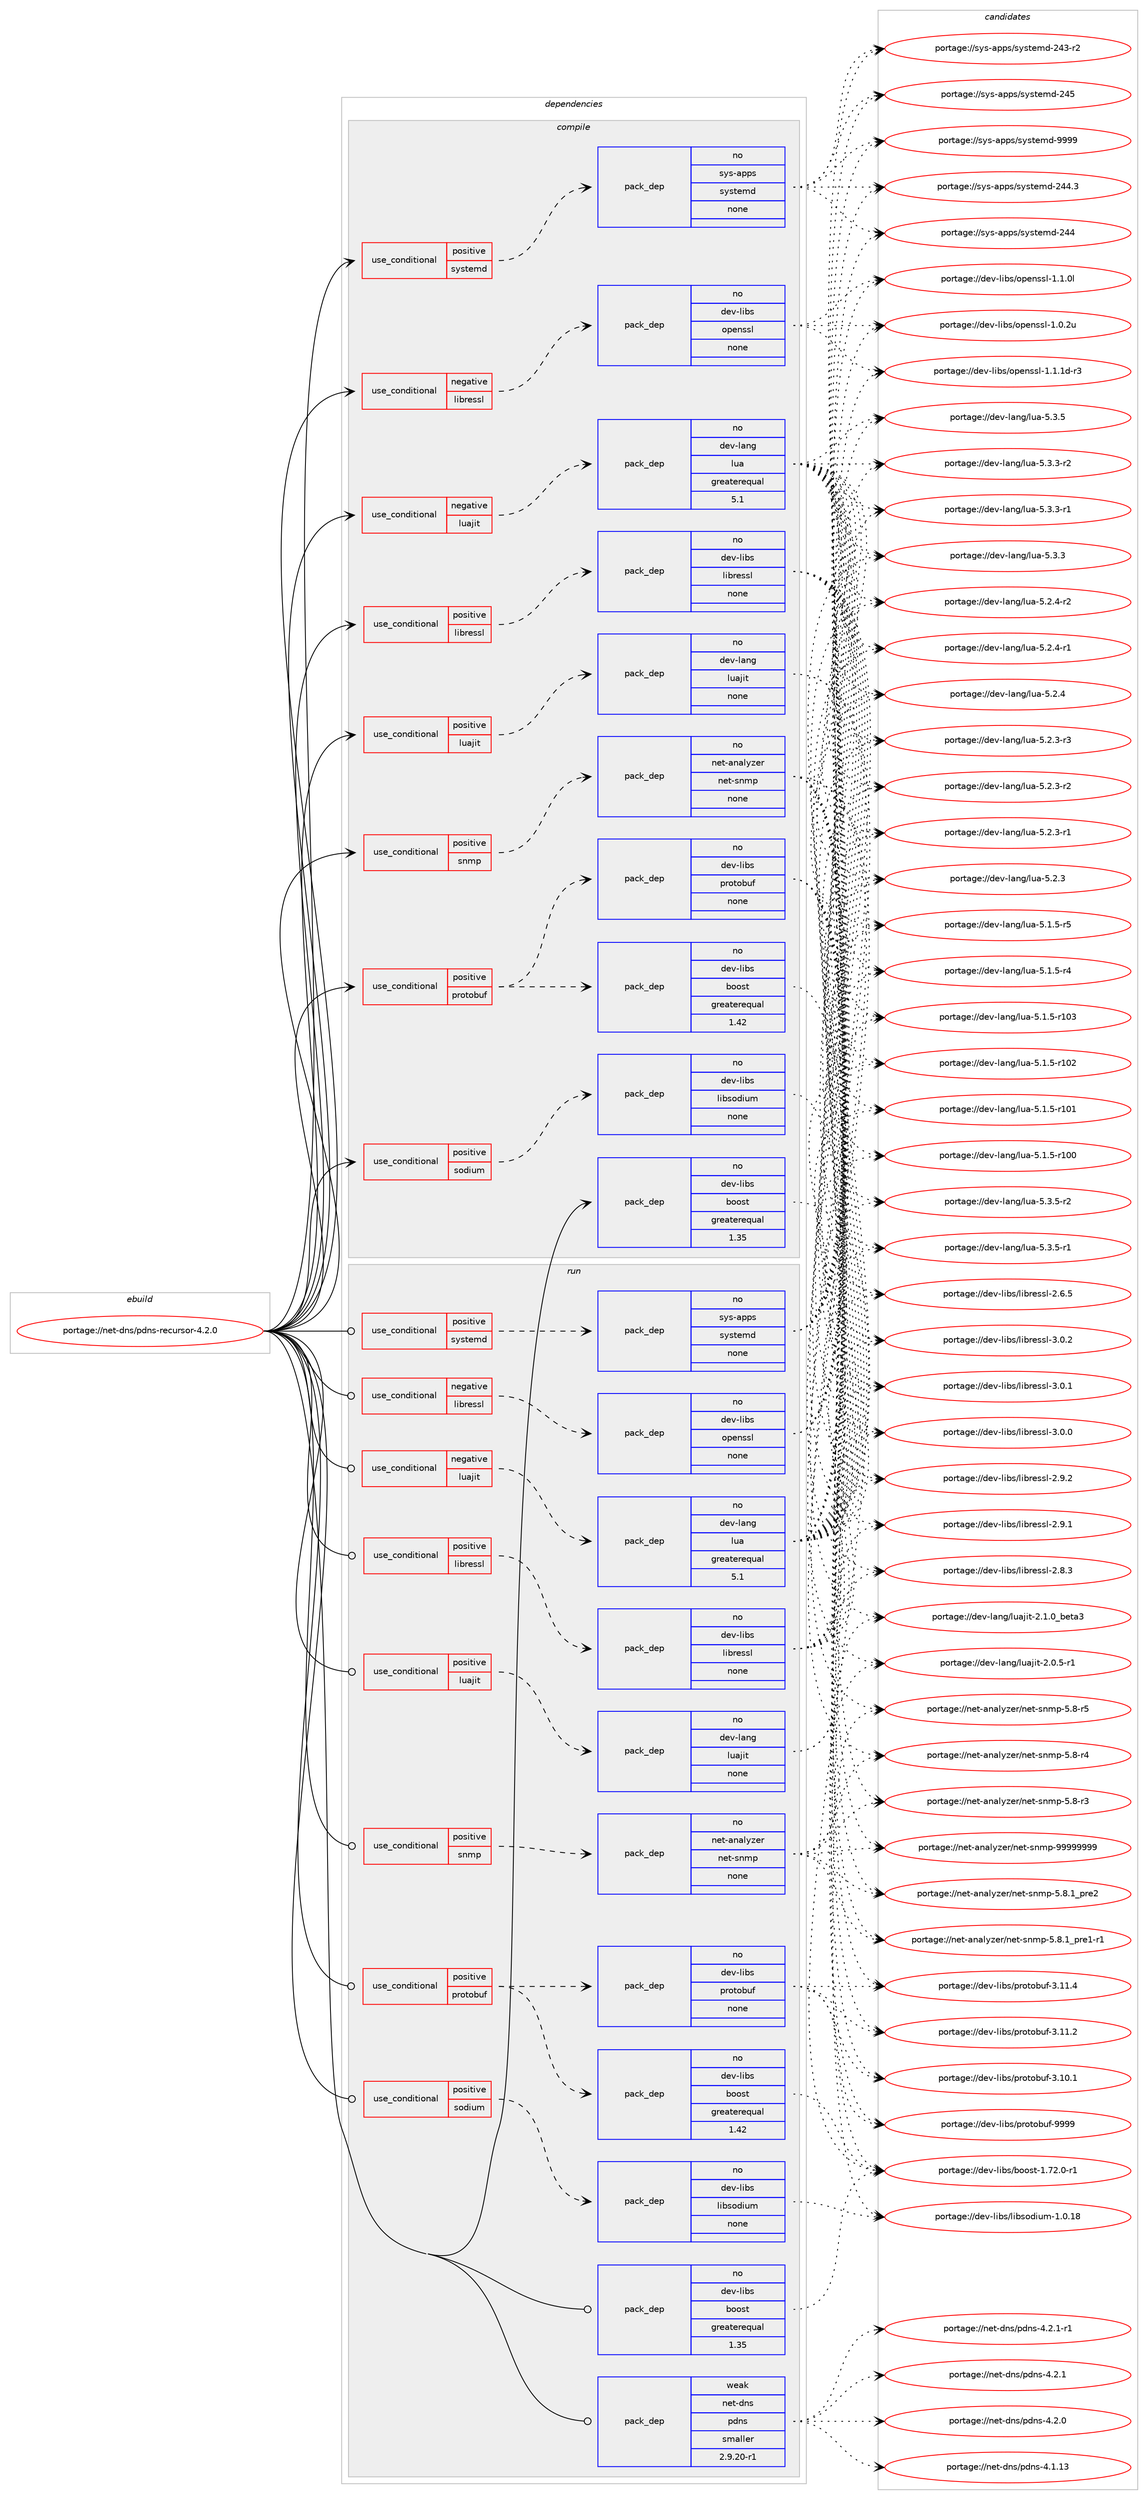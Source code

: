 digraph prolog {

# *************
# Graph options
# *************

newrank=true;
concentrate=true;
compound=true;
graph [rankdir=LR,fontname=Helvetica,fontsize=10,ranksep=1.5];#, ranksep=2.5, nodesep=0.2];
edge  [arrowhead=vee];
node  [fontname=Helvetica,fontsize=10];

# **********
# The ebuild
# **********

subgraph cluster_leftcol {
color=gray;
rank=same;
label=<<i>ebuild</i>>;
id [label="portage://net-dns/pdns-recursor-4.2.0", color=red, width=4, href="../net-dns/pdns-recursor-4.2.0.svg"];
}

# ****************
# The dependencies
# ****************

subgraph cluster_midcol {
color=gray;
label=<<i>dependencies</i>>;
subgraph cluster_compile {
fillcolor="#eeeeee";
style=filled;
label=<<i>compile</i>>;
subgraph cond12908 {
dependency63625 [label=<<TABLE BORDER="0" CELLBORDER="1" CELLSPACING="0" CELLPADDING="4"><TR><TD ROWSPAN="3" CELLPADDING="10">use_conditional</TD></TR><TR><TD>negative</TD></TR><TR><TD>libressl</TD></TR></TABLE>>, shape=none, color=red];
subgraph pack49485 {
dependency63626 [label=<<TABLE BORDER="0" CELLBORDER="1" CELLSPACING="0" CELLPADDING="4" WIDTH="220"><TR><TD ROWSPAN="6" CELLPADDING="30">pack_dep</TD></TR><TR><TD WIDTH="110">no</TD></TR><TR><TD>dev-libs</TD></TR><TR><TD>openssl</TD></TR><TR><TD>none</TD></TR><TR><TD></TD></TR></TABLE>>, shape=none, color=blue];
}
dependency63625:e -> dependency63626:w [weight=20,style="dashed",arrowhead="vee"];
}
id:e -> dependency63625:w [weight=20,style="solid",arrowhead="vee"];
subgraph cond12909 {
dependency63627 [label=<<TABLE BORDER="0" CELLBORDER="1" CELLSPACING="0" CELLPADDING="4"><TR><TD ROWSPAN="3" CELLPADDING="10">use_conditional</TD></TR><TR><TD>negative</TD></TR><TR><TD>luajit</TD></TR></TABLE>>, shape=none, color=red];
subgraph pack49486 {
dependency63628 [label=<<TABLE BORDER="0" CELLBORDER="1" CELLSPACING="0" CELLPADDING="4" WIDTH="220"><TR><TD ROWSPAN="6" CELLPADDING="30">pack_dep</TD></TR><TR><TD WIDTH="110">no</TD></TR><TR><TD>dev-lang</TD></TR><TR><TD>lua</TD></TR><TR><TD>greaterequal</TD></TR><TR><TD>5.1</TD></TR></TABLE>>, shape=none, color=blue];
}
dependency63627:e -> dependency63628:w [weight=20,style="dashed",arrowhead="vee"];
}
id:e -> dependency63627:w [weight=20,style="solid",arrowhead="vee"];
subgraph cond12910 {
dependency63629 [label=<<TABLE BORDER="0" CELLBORDER="1" CELLSPACING="0" CELLPADDING="4"><TR><TD ROWSPAN="3" CELLPADDING="10">use_conditional</TD></TR><TR><TD>positive</TD></TR><TR><TD>libressl</TD></TR></TABLE>>, shape=none, color=red];
subgraph pack49487 {
dependency63630 [label=<<TABLE BORDER="0" CELLBORDER="1" CELLSPACING="0" CELLPADDING="4" WIDTH="220"><TR><TD ROWSPAN="6" CELLPADDING="30">pack_dep</TD></TR><TR><TD WIDTH="110">no</TD></TR><TR><TD>dev-libs</TD></TR><TR><TD>libressl</TD></TR><TR><TD>none</TD></TR><TR><TD></TD></TR></TABLE>>, shape=none, color=blue];
}
dependency63629:e -> dependency63630:w [weight=20,style="dashed",arrowhead="vee"];
}
id:e -> dependency63629:w [weight=20,style="solid",arrowhead="vee"];
subgraph cond12911 {
dependency63631 [label=<<TABLE BORDER="0" CELLBORDER="1" CELLSPACING="0" CELLPADDING="4"><TR><TD ROWSPAN="3" CELLPADDING="10">use_conditional</TD></TR><TR><TD>positive</TD></TR><TR><TD>luajit</TD></TR></TABLE>>, shape=none, color=red];
subgraph pack49488 {
dependency63632 [label=<<TABLE BORDER="0" CELLBORDER="1" CELLSPACING="0" CELLPADDING="4" WIDTH="220"><TR><TD ROWSPAN="6" CELLPADDING="30">pack_dep</TD></TR><TR><TD WIDTH="110">no</TD></TR><TR><TD>dev-lang</TD></TR><TR><TD>luajit</TD></TR><TR><TD>none</TD></TR><TR><TD></TD></TR></TABLE>>, shape=none, color=blue];
}
dependency63631:e -> dependency63632:w [weight=20,style="dashed",arrowhead="vee"];
}
id:e -> dependency63631:w [weight=20,style="solid",arrowhead="vee"];
subgraph cond12912 {
dependency63633 [label=<<TABLE BORDER="0" CELLBORDER="1" CELLSPACING="0" CELLPADDING="4"><TR><TD ROWSPAN="3" CELLPADDING="10">use_conditional</TD></TR><TR><TD>positive</TD></TR><TR><TD>protobuf</TD></TR></TABLE>>, shape=none, color=red];
subgraph pack49489 {
dependency63634 [label=<<TABLE BORDER="0" CELLBORDER="1" CELLSPACING="0" CELLPADDING="4" WIDTH="220"><TR><TD ROWSPAN="6" CELLPADDING="30">pack_dep</TD></TR><TR><TD WIDTH="110">no</TD></TR><TR><TD>dev-libs</TD></TR><TR><TD>protobuf</TD></TR><TR><TD>none</TD></TR><TR><TD></TD></TR></TABLE>>, shape=none, color=blue];
}
dependency63633:e -> dependency63634:w [weight=20,style="dashed",arrowhead="vee"];
subgraph pack49490 {
dependency63635 [label=<<TABLE BORDER="0" CELLBORDER="1" CELLSPACING="0" CELLPADDING="4" WIDTH="220"><TR><TD ROWSPAN="6" CELLPADDING="30">pack_dep</TD></TR><TR><TD WIDTH="110">no</TD></TR><TR><TD>dev-libs</TD></TR><TR><TD>boost</TD></TR><TR><TD>greaterequal</TD></TR><TR><TD>1.42</TD></TR></TABLE>>, shape=none, color=blue];
}
dependency63633:e -> dependency63635:w [weight=20,style="dashed",arrowhead="vee"];
}
id:e -> dependency63633:w [weight=20,style="solid",arrowhead="vee"];
subgraph cond12913 {
dependency63636 [label=<<TABLE BORDER="0" CELLBORDER="1" CELLSPACING="0" CELLPADDING="4"><TR><TD ROWSPAN="3" CELLPADDING="10">use_conditional</TD></TR><TR><TD>positive</TD></TR><TR><TD>snmp</TD></TR></TABLE>>, shape=none, color=red];
subgraph pack49491 {
dependency63637 [label=<<TABLE BORDER="0" CELLBORDER="1" CELLSPACING="0" CELLPADDING="4" WIDTH="220"><TR><TD ROWSPAN="6" CELLPADDING="30">pack_dep</TD></TR><TR><TD WIDTH="110">no</TD></TR><TR><TD>net-analyzer</TD></TR><TR><TD>net-snmp</TD></TR><TR><TD>none</TD></TR><TR><TD></TD></TR></TABLE>>, shape=none, color=blue];
}
dependency63636:e -> dependency63637:w [weight=20,style="dashed",arrowhead="vee"];
}
id:e -> dependency63636:w [weight=20,style="solid",arrowhead="vee"];
subgraph cond12914 {
dependency63638 [label=<<TABLE BORDER="0" CELLBORDER="1" CELLSPACING="0" CELLPADDING="4"><TR><TD ROWSPAN="3" CELLPADDING="10">use_conditional</TD></TR><TR><TD>positive</TD></TR><TR><TD>sodium</TD></TR></TABLE>>, shape=none, color=red];
subgraph pack49492 {
dependency63639 [label=<<TABLE BORDER="0" CELLBORDER="1" CELLSPACING="0" CELLPADDING="4" WIDTH="220"><TR><TD ROWSPAN="6" CELLPADDING="30">pack_dep</TD></TR><TR><TD WIDTH="110">no</TD></TR><TR><TD>dev-libs</TD></TR><TR><TD>libsodium</TD></TR><TR><TD>none</TD></TR><TR><TD></TD></TR></TABLE>>, shape=none, color=blue];
}
dependency63638:e -> dependency63639:w [weight=20,style="dashed",arrowhead="vee"];
}
id:e -> dependency63638:w [weight=20,style="solid",arrowhead="vee"];
subgraph cond12915 {
dependency63640 [label=<<TABLE BORDER="0" CELLBORDER="1" CELLSPACING="0" CELLPADDING="4"><TR><TD ROWSPAN="3" CELLPADDING="10">use_conditional</TD></TR><TR><TD>positive</TD></TR><TR><TD>systemd</TD></TR></TABLE>>, shape=none, color=red];
subgraph pack49493 {
dependency63641 [label=<<TABLE BORDER="0" CELLBORDER="1" CELLSPACING="0" CELLPADDING="4" WIDTH="220"><TR><TD ROWSPAN="6" CELLPADDING="30">pack_dep</TD></TR><TR><TD WIDTH="110">no</TD></TR><TR><TD>sys-apps</TD></TR><TR><TD>systemd</TD></TR><TR><TD>none</TD></TR><TR><TD></TD></TR></TABLE>>, shape=none, color=blue];
}
dependency63640:e -> dependency63641:w [weight=20,style="dashed",arrowhead="vee"];
}
id:e -> dependency63640:w [weight=20,style="solid",arrowhead="vee"];
subgraph pack49494 {
dependency63642 [label=<<TABLE BORDER="0" CELLBORDER="1" CELLSPACING="0" CELLPADDING="4" WIDTH="220"><TR><TD ROWSPAN="6" CELLPADDING="30">pack_dep</TD></TR><TR><TD WIDTH="110">no</TD></TR><TR><TD>dev-libs</TD></TR><TR><TD>boost</TD></TR><TR><TD>greaterequal</TD></TR><TR><TD>1.35</TD></TR></TABLE>>, shape=none, color=blue];
}
id:e -> dependency63642:w [weight=20,style="solid",arrowhead="vee"];
}
subgraph cluster_compileandrun {
fillcolor="#eeeeee";
style=filled;
label=<<i>compile and run</i>>;
}
subgraph cluster_run {
fillcolor="#eeeeee";
style=filled;
label=<<i>run</i>>;
subgraph cond12916 {
dependency63643 [label=<<TABLE BORDER="0" CELLBORDER="1" CELLSPACING="0" CELLPADDING="4"><TR><TD ROWSPAN="3" CELLPADDING="10">use_conditional</TD></TR><TR><TD>negative</TD></TR><TR><TD>libressl</TD></TR></TABLE>>, shape=none, color=red];
subgraph pack49495 {
dependency63644 [label=<<TABLE BORDER="0" CELLBORDER="1" CELLSPACING="0" CELLPADDING="4" WIDTH="220"><TR><TD ROWSPAN="6" CELLPADDING="30">pack_dep</TD></TR><TR><TD WIDTH="110">no</TD></TR><TR><TD>dev-libs</TD></TR><TR><TD>openssl</TD></TR><TR><TD>none</TD></TR><TR><TD></TD></TR></TABLE>>, shape=none, color=blue];
}
dependency63643:e -> dependency63644:w [weight=20,style="dashed",arrowhead="vee"];
}
id:e -> dependency63643:w [weight=20,style="solid",arrowhead="odot"];
subgraph cond12917 {
dependency63645 [label=<<TABLE BORDER="0" CELLBORDER="1" CELLSPACING="0" CELLPADDING="4"><TR><TD ROWSPAN="3" CELLPADDING="10">use_conditional</TD></TR><TR><TD>negative</TD></TR><TR><TD>luajit</TD></TR></TABLE>>, shape=none, color=red];
subgraph pack49496 {
dependency63646 [label=<<TABLE BORDER="0" CELLBORDER="1" CELLSPACING="0" CELLPADDING="4" WIDTH="220"><TR><TD ROWSPAN="6" CELLPADDING="30">pack_dep</TD></TR><TR><TD WIDTH="110">no</TD></TR><TR><TD>dev-lang</TD></TR><TR><TD>lua</TD></TR><TR><TD>greaterequal</TD></TR><TR><TD>5.1</TD></TR></TABLE>>, shape=none, color=blue];
}
dependency63645:e -> dependency63646:w [weight=20,style="dashed",arrowhead="vee"];
}
id:e -> dependency63645:w [weight=20,style="solid",arrowhead="odot"];
subgraph cond12918 {
dependency63647 [label=<<TABLE BORDER="0" CELLBORDER="1" CELLSPACING="0" CELLPADDING="4"><TR><TD ROWSPAN="3" CELLPADDING="10">use_conditional</TD></TR><TR><TD>positive</TD></TR><TR><TD>libressl</TD></TR></TABLE>>, shape=none, color=red];
subgraph pack49497 {
dependency63648 [label=<<TABLE BORDER="0" CELLBORDER="1" CELLSPACING="0" CELLPADDING="4" WIDTH="220"><TR><TD ROWSPAN="6" CELLPADDING="30">pack_dep</TD></TR><TR><TD WIDTH="110">no</TD></TR><TR><TD>dev-libs</TD></TR><TR><TD>libressl</TD></TR><TR><TD>none</TD></TR><TR><TD></TD></TR></TABLE>>, shape=none, color=blue];
}
dependency63647:e -> dependency63648:w [weight=20,style="dashed",arrowhead="vee"];
}
id:e -> dependency63647:w [weight=20,style="solid",arrowhead="odot"];
subgraph cond12919 {
dependency63649 [label=<<TABLE BORDER="0" CELLBORDER="1" CELLSPACING="0" CELLPADDING="4"><TR><TD ROWSPAN="3" CELLPADDING="10">use_conditional</TD></TR><TR><TD>positive</TD></TR><TR><TD>luajit</TD></TR></TABLE>>, shape=none, color=red];
subgraph pack49498 {
dependency63650 [label=<<TABLE BORDER="0" CELLBORDER="1" CELLSPACING="0" CELLPADDING="4" WIDTH="220"><TR><TD ROWSPAN="6" CELLPADDING="30">pack_dep</TD></TR><TR><TD WIDTH="110">no</TD></TR><TR><TD>dev-lang</TD></TR><TR><TD>luajit</TD></TR><TR><TD>none</TD></TR><TR><TD></TD></TR></TABLE>>, shape=none, color=blue];
}
dependency63649:e -> dependency63650:w [weight=20,style="dashed",arrowhead="vee"];
}
id:e -> dependency63649:w [weight=20,style="solid",arrowhead="odot"];
subgraph cond12920 {
dependency63651 [label=<<TABLE BORDER="0" CELLBORDER="1" CELLSPACING="0" CELLPADDING="4"><TR><TD ROWSPAN="3" CELLPADDING="10">use_conditional</TD></TR><TR><TD>positive</TD></TR><TR><TD>protobuf</TD></TR></TABLE>>, shape=none, color=red];
subgraph pack49499 {
dependency63652 [label=<<TABLE BORDER="0" CELLBORDER="1" CELLSPACING="0" CELLPADDING="4" WIDTH="220"><TR><TD ROWSPAN="6" CELLPADDING="30">pack_dep</TD></TR><TR><TD WIDTH="110">no</TD></TR><TR><TD>dev-libs</TD></TR><TR><TD>protobuf</TD></TR><TR><TD>none</TD></TR><TR><TD></TD></TR></TABLE>>, shape=none, color=blue];
}
dependency63651:e -> dependency63652:w [weight=20,style="dashed",arrowhead="vee"];
subgraph pack49500 {
dependency63653 [label=<<TABLE BORDER="0" CELLBORDER="1" CELLSPACING="0" CELLPADDING="4" WIDTH="220"><TR><TD ROWSPAN="6" CELLPADDING="30">pack_dep</TD></TR><TR><TD WIDTH="110">no</TD></TR><TR><TD>dev-libs</TD></TR><TR><TD>boost</TD></TR><TR><TD>greaterequal</TD></TR><TR><TD>1.42</TD></TR></TABLE>>, shape=none, color=blue];
}
dependency63651:e -> dependency63653:w [weight=20,style="dashed",arrowhead="vee"];
}
id:e -> dependency63651:w [weight=20,style="solid",arrowhead="odot"];
subgraph cond12921 {
dependency63654 [label=<<TABLE BORDER="0" CELLBORDER="1" CELLSPACING="0" CELLPADDING="4"><TR><TD ROWSPAN="3" CELLPADDING="10">use_conditional</TD></TR><TR><TD>positive</TD></TR><TR><TD>snmp</TD></TR></TABLE>>, shape=none, color=red];
subgraph pack49501 {
dependency63655 [label=<<TABLE BORDER="0" CELLBORDER="1" CELLSPACING="0" CELLPADDING="4" WIDTH="220"><TR><TD ROWSPAN="6" CELLPADDING="30">pack_dep</TD></TR><TR><TD WIDTH="110">no</TD></TR><TR><TD>net-analyzer</TD></TR><TR><TD>net-snmp</TD></TR><TR><TD>none</TD></TR><TR><TD></TD></TR></TABLE>>, shape=none, color=blue];
}
dependency63654:e -> dependency63655:w [weight=20,style="dashed",arrowhead="vee"];
}
id:e -> dependency63654:w [weight=20,style="solid",arrowhead="odot"];
subgraph cond12922 {
dependency63656 [label=<<TABLE BORDER="0" CELLBORDER="1" CELLSPACING="0" CELLPADDING="4"><TR><TD ROWSPAN="3" CELLPADDING="10">use_conditional</TD></TR><TR><TD>positive</TD></TR><TR><TD>sodium</TD></TR></TABLE>>, shape=none, color=red];
subgraph pack49502 {
dependency63657 [label=<<TABLE BORDER="0" CELLBORDER="1" CELLSPACING="0" CELLPADDING="4" WIDTH="220"><TR><TD ROWSPAN="6" CELLPADDING="30">pack_dep</TD></TR><TR><TD WIDTH="110">no</TD></TR><TR><TD>dev-libs</TD></TR><TR><TD>libsodium</TD></TR><TR><TD>none</TD></TR><TR><TD></TD></TR></TABLE>>, shape=none, color=blue];
}
dependency63656:e -> dependency63657:w [weight=20,style="dashed",arrowhead="vee"];
}
id:e -> dependency63656:w [weight=20,style="solid",arrowhead="odot"];
subgraph cond12923 {
dependency63658 [label=<<TABLE BORDER="0" CELLBORDER="1" CELLSPACING="0" CELLPADDING="4"><TR><TD ROWSPAN="3" CELLPADDING="10">use_conditional</TD></TR><TR><TD>positive</TD></TR><TR><TD>systemd</TD></TR></TABLE>>, shape=none, color=red];
subgraph pack49503 {
dependency63659 [label=<<TABLE BORDER="0" CELLBORDER="1" CELLSPACING="0" CELLPADDING="4" WIDTH="220"><TR><TD ROWSPAN="6" CELLPADDING="30">pack_dep</TD></TR><TR><TD WIDTH="110">no</TD></TR><TR><TD>sys-apps</TD></TR><TR><TD>systemd</TD></TR><TR><TD>none</TD></TR><TR><TD></TD></TR></TABLE>>, shape=none, color=blue];
}
dependency63658:e -> dependency63659:w [weight=20,style="dashed",arrowhead="vee"];
}
id:e -> dependency63658:w [weight=20,style="solid",arrowhead="odot"];
subgraph pack49504 {
dependency63660 [label=<<TABLE BORDER="0" CELLBORDER="1" CELLSPACING="0" CELLPADDING="4" WIDTH="220"><TR><TD ROWSPAN="6" CELLPADDING="30">pack_dep</TD></TR><TR><TD WIDTH="110">no</TD></TR><TR><TD>dev-libs</TD></TR><TR><TD>boost</TD></TR><TR><TD>greaterequal</TD></TR><TR><TD>1.35</TD></TR></TABLE>>, shape=none, color=blue];
}
id:e -> dependency63660:w [weight=20,style="solid",arrowhead="odot"];
subgraph pack49505 {
dependency63661 [label=<<TABLE BORDER="0" CELLBORDER="1" CELLSPACING="0" CELLPADDING="4" WIDTH="220"><TR><TD ROWSPAN="6" CELLPADDING="30">pack_dep</TD></TR><TR><TD WIDTH="110">weak</TD></TR><TR><TD>net-dns</TD></TR><TR><TD>pdns</TD></TR><TR><TD>smaller</TD></TR><TR><TD>2.9.20-r1</TD></TR></TABLE>>, shape=none, color=blue];
}
id:e -> dependency63661:w [weight=20,style="solid",arrowhead="odot"];
}
}

# **************
# The candidates
# **************

subgraph cluster_choices {
rank=same;
color=gray;
label=<<i>candidates</i>>;

subgraph choice49485 {
color=black;
nodesep=1;
choice1001011184510810598115471111121011101151151084549464946491004511451 [label="portage://dev-libs/openssl-1.1.1d-r3", color=red, width=4,href="../dev-libs/openssl-1.1.1d-r3.svg"];
choice100101118451081059811547111112101110115115108454946494648108 [label="portage://dev-libs/openssl-1.1.0l", color=red, width=4,href="../dev-libs/openssl-1.1.0l.svg"];
choice100101118451081059811547111112101110115115108454946484650117 [label="portage://dev-libs/openssl-1.0.2u", color=red, width=4,href="../dev-libs/openssl-1.0.2u.svg"];
dependency63626:e -> choice1001011184510810598115471111121011101151151084549464946491004511451:w [style=dotted,weight="100"];
dependency63626:e -> choice100101118451081059811547111112101110115115108454946494648108:w [style=dotted,weight="100"];
dependency63626:e -> choice100101118451081059811547111112101110115115108454946484650117:w [style=dotted,weight="100"];
}
subgraph choice49486 {
color=black;
nodesep=1;
choice100101118451089711010347108117974553465146534511450 [label="portage://dev-lang/lua-5.3.5-r2", color=red, width=4,href="../dev-lang/lua-5.3.5-r2.svg"];
choice100101118451089711010347108117974553465146534511449 [label="portage://dev-lang/lua-5.3.5-r1", color=red, width=4,href="../dev-lang/lua-5.3.5-r1.svg"];
choice10010111845108971101034710811797455346514653 [label="portage://dev-lang/lua-5.3.5", color=red, width=4,href="../dev-lang/lua-5.3.5.svg"];
choice100101118451089711010347108117974553465146514511450 [label="portage://dev-lang/lua-5.3.3-r2", color=red, width=4,href="../dev-lang/lua-5.3.3-r2.svg"];
choice100101118451089711010347108117974553465146514511449 [label="portage://dev-lang/lua-5.3.3-r1", color=red, width=4,href="../dev-lang/lua-5.3.3-r1.svg"];
choice10010111845108971101034710811797455346514651 [label="portage://dev-lang/lua-5.3.3", color=red, width=4,href="../dev-lang/lua-5.3.3.svg"];
choice100101118451089711010347108117974553465046524511450 [label="portage://dev-lang/lua-5.2.4-r2", color=red, width=4,href="../dev-lang/lua-5.2.4-r2.svg"];
choice100101118451089711010347108117974553465046524511449 [label="portage://dev-lang/lua-5.2.4-r1", color=red, width=4,href="../dev-lang/lua-5.2.4-r1.svg"];
choice10010111845108971101034710811797455346504652 [label="portage://dev-lang/lua-5.2.4", color=red, width=4,href="../dev-lang/lua-5.2.4.svg"];
choice100101118451089711010347108117974553465046514511451 [label="portage://dev-lang/lua-5.2.3-r3", color=red, width=4,href="../dev-lang/lua-5.2.3-r3.svg"];
choice100101118451089711010347108117974553465046514511450 [label="portage://dev-lang/lua-5.2.3-r2", color=red, width=4,href="../dev-lang/lua-5.2.3-r2.svg"];
choice100101118451089711010347108117974553465046514511449 [label="portage://dev-lang/lua-5.2.3-r1", color=red, width=4,href="../dev-lang/lua-5.2.3-r1.svg"];
choice10010111845108971101034710811797455346504651 [label="portage://dev-lang/lua-5.2.3", color=red, width=4,href="../dev-lang/lua-5.2.3.svg"];
choice100101118451089711010347108117974553464946534511453 [label="portage://dev-lang/lua-5.1.5-r5", color=red, width=4,href="../dev-lang/lua-5.1.5-r5.svg"];
choice100101118451089711010347108117974553464946534511452 [label="portage://dev-lang/lua-5.1.5-r4", color=red, width=4,href="../dev-lang/lua-5.1.5-r4.svg"];
choice1001011184510897110103471081179745534649465345114494851 [label="portage://dev-lang/lua-5.1.5-r103", color=red, width=4,href="../dev-lang/lua-5.1.5-r103.svg"];
choice1001011184510897110103471081179745534649465345114494850 [label="portage://dev-lang/lua-5.1.5-r102", color=red, width=4,href="../dev-lang/lua-5.1.5-r102.svg"];
choice1001011184510897110103471081179745534649465345114494849 [label="portage://dev-lang/lua-5.1.5-r101", color=red, width=4,href="../dev-lang/lua-5.1.5-r101.svg"];
choice1001011184510897110103471081179745534649465345114494848 [label="portage://dev-lang/lua-5.1.5-r100", color=red, width=4,href="../dev-lang/lua-5.1.5-r100.svg"];
dependency63628:e -> choice100101118451089711010347108117974553465146534511450:w [style=dotted,weight="100"];
dependency63628:e -> choice100101118451089711010347108117974553465146534511449:w [style=dotted,weight="100"];
dependency63628:e -> choice10010111845108971101034710811797455346514653:w [style=dotted,weight="100"];
dependency63628:e -> choice100101118451089711010347108117974553465146514511450:w [style=dotted,weight="100"];
dependency63628:e -> choice100101118451089711010347108117974553465146514511449:w [style=dotted,weight="100"];
dependency63628:e -> choice10010111845108971101034710811797455346514651:w [style=dotted,weight="100"];
dependency63628:e -> choice100101118451089711010347108117974553465046524511450:w [style=dotted,weight="100"];
dependency63628:e -> choice100101118451089711010347108117974553465046524511449:w [style=dotted,weight="100"];
dependency63628:e -> choice10010111845108971101034710811797455346504652:w [style=dotted,weight="100"];
dependency63628:e -> choice100101118451089711010347108117974553465046514511451:w [style=dotted,weight="100"];
dependency63628:e -> choice100101118451089711010347108117974553465046514511450:w [style=dotted,weight="100"];
dependency63628:e -> choice100101118451089711010347108117974553465046514511449:w [style=dotted,weight="100"];
dependency63628:e -> choice10010111845108971101034710811797455346504651:w [style=dotted,weight="100"];
dependency63628:e -> choice100101118451089711010347108117974553464946534511453:w [style=dotted,weight="100"];
dependency63628:e -> choice100101118451089711010347108117974553464946534511452:w [style=dotted,weight="100"];
dependency63628:e -> choice1001011184510897110103471081179745534649465345114494851:w [style=dotted,weight="100"];
dependency63628:e -> choice1001011184510897110103471081179745534649465345114494850:w [style=dotted,weight="100"];
dependency63628:e -> choice1001011184510897110103471081179745534649465345114494849:w [style=dotted,weight="100"];
dependency63628:e -> choice1001011184510897110103471081179745534649465345114494848:w [style=dotted,weight="100"];
}
subgraph choice49487 {
color=black;
nodesep=1;
choice10010111845108105981154710810598114101115115108455146484650 [label="portage://dev-libs/libressl-3.0.2", color=red, width=4,href="../dev-libs/libressl-3.0.2.svg"];
choice10010111845108105981154710810598114101115115108455146484649 [label="portage://dev-libs/libressl-3.0.1", color=red, width=4,href="../dev-libs/libressl-3.0.1.svg"];
choice10010111845108105981154710810598114101115115108455146484648 [label="portage://dev-libs/libressl-3.0.0", color=red, width=4,href="../dev-libs/libressl-3.0.0.svg"];
choice10010111845108105981154710810598114101115115108455046574650 [label="portage://dev-libs/libressl-2.9.2", color=red, width=4,href="../dev-libs/libressl-2.9.2.svg"];
choice10010111845108105981154710810598114101115115108455046574649 [label="portage://dev-libs/libressl-2.9.1", color=red, width=4,href="../dev-libs/libressl-2.9.1.svg"];
choice10010111845108105981154710810598114101115115108455046564651 [label="portage://dev-libs/libressl-2.8.3", color=red, width=4,href="../dev-libs/libressl-2.8.3.svg"];
choice10010111845108105981154710810598114101115115108455046544653 [label="portage://dev-libs/libressl-2.6.5", color=red, width=4,href="../dev-libs/libressl-2.6.5.svg"];
dependency63630:e -> choice10010111845108105981154710810598114101115115108455146484650:w [style=dotted,weight="100"];
dependency63630:e -> choice10010111845108105981154710810598114101115115108455146484649:w [style=dotted,weight="100"];
dependency63630:e -> choice10010111845108105981154710810598114101115115108455146484648:w [style=dotted,weight="100"];
dependency63630:e -> choice10010111845108105981154710810598114101115115108455046574650:w [style=dotted,weight="100"];
dependency63630:e -> choice10010111845108105981154710810598114101115115108455046574649:w [style=dotted,weight="100"];
dependency63630:e -> choice10010111845108105981154710810598114101115115108455046564651:w [style=dotted,weight="100"];
dependency63630:e -> choice10010111845108105981154710810598114101115115108455046544653:w [style=dotted,weight="100"];
}
subgraph choice49488 {
color=black;
nodesep=1;
choice1001011184510897110103471081179710610511645504649464895981011169751 [label="portage://dev-lang/luajit-2.1.0_beta3", color=red, width=4,href="../dev-lang/luajit-2.1.0_beta3.svg"];
choice100101118451089711010347108117971061051164550464846534511449 [label="portage://dev-lang/luajit-2.0.5-r1", color=red, width=4,href="../dev-lang/luajit-2.0.5-r1.svg"];
dependency63632:e -> choice1001011184510897110103471081179710610511645504649464895981011169751:w [style=dotted,weight="100"];
dependency63632:e -> choice100101118451089711010347108117971061051164550464846534511449:w [style=dotted,weight="100"];
}
subgraph choice49489 {
color=black;
nodesep=1;
choice100101118451081059811547112114111116111981171024557575757 [label="portage://dev-libs/protobuf-9999", color=red, width=4,href="../dev-libs/protobuf-9999.svg"];
choice1001011184510810598115471121141111161119811710245514649494652 [label="portage://dev-libs/protobuf-3.11.4", color=red, width=4,href="../dev-libs/protobuf-3.11.4.svg"];
choice1001011184510810598115471121141111161119811710245514649494650 [label="portage://dev-libs/protobuf-3.11.2", color=red, width=4,href="../dev-libs/protobuf-3.11.2.svg"];
choice1001011184510810598115471121141111161119811710245514649484649 [label="portage://dev-libs/protobuf-3.10.1", color=red, width=4,href="../dev-libs/protobuf-3.10.1.svg"];
dependency63634:e -> choice100101118451081059811547112114111116111981171024557575757:w [style=dotted,weight="100"];
dependency63634:e -> choice1001011184510810598115471121141111161119811710245514649494652:w [style=dotted,weight="100"];
dependency63634:e -> choice1001011184510810598115471121141111161119811710245514649494650:w [style=dotted,weight="100"];
dependency63634:e -> choice1001011184510810598115471121141111161119811710245514649484649:w [style=dotted,weight="100"];
}
subgraph choice49490 {
color=black;
nodesep=1;
choice10010111845108105981154798111111115116454946555046484511449 [label="portage://dev-libs/boost-1.72.0-r1", color=red, width=4,href="../dev-libs/boost-1.72.0-r1.svg"];
dependency63635:e -> choice10010111845108105981154798111111115116454946555046484511449:w [style=dotted,weight="100"];
}
subgraph choice49491 {
color=black;
nodesep=1;
choice1101011164597110971081211221011144711010111645115110109112455757575757575757 [label="portage://net-analyzer/net-snmp-99999999", color=red, width=4,href="../net-analyzer/net-snmp-99999999.svg"];
choice11010111645971109710812112210111447110101116451151101091124553465646499511211410150 [label="portage://net-analyzer/net-snmp-5.8.1_pre2", color=red, width=4,href="../net-analyzer/net-snmp-5.8.1_pre2.svg"];
choice110101116459711097108121122101114471101011164511511010911245534656464995112114101494511449 [label="portage://net-analyzer/net-snmp-5.8.1_pre1-r1", color=red, width=4,href="../net-analyzer/net-snmp-5.8.1_pre1-r1.svg"];
choice1101011164597110971081211221011144711010111645115110109112455346564511453 [label="portage://net-analyzer/net-snmp-5.8-r5", color=red, width=4,href="../net-analyzer/net-snmp-5.8-r5.svg"];
choice1101011164597110971081211221011144711010111645115110109112455346564511452 [label="portage://net-analyzer/net-snmp-5.8-r4", color=red, width=4,href="../net-analyzer/net-snmp-5.8-r4.svg"];
choice1101011164597110971081211221011144711010111645115110109112455346564511451 [label="portage://net-analyzer/net-snmp-5.8-r3", color=red, width=4,href="../net-analyzer/net-snmp-5.8-r3.svg"];
dependency63637:e -> choice1101011164597110971081211221011144711010111645115110109112455757575757575757:w [style=dotted,weight="100"];
dependency63637:e -> choice11010111645971109710812112210111447110101116451151101091124553465646499511211410150:w [style=dotted,weight="100"];
dependency63637:e -> choice110101116459711097108121122101114471101011164511511010911245534656464995112114101494511449:w [style=dotted,weight="100"];
dependency63637:e -> choice1101011164597110971081211221011144711010111645115110109112455346564511453:w [style=dotted,weight="100"];
dependency63637:e -> choice1101011164597110971081211221011144711010111645115110109112455346564511452:w [style=dotted,weight="100"];
dependency63637:e -> choice1101011164597110971081211221011144711010111645115110109112455346564511451:w [style=dotted,weight="100"];
}
subgraph choice49492 {
color=black;
nodesep=1;
choice1001011184510810598115471081059811511110010511710945494648464956 [label="portage://dev-libs/libsodium-1.0.18", color=red, width=4,href="../dev-libs/libsodium-1.0.18.svg"];
dependency63639:e -> choice1001011184510810598115471081059811511110010511710945494648464956:w [style=dotted,weight="100"];
}
subgraph choice49493 {
color=black;
nodesep=1;
choice1151211154597112112115471151211151161011091004557575757 [label="portage://sys-apps/systemd-9999", color=red, width=4,href="../sys-apps/systemd-9999.svg"];
choice11512111545971121121154711512111511610110910045505253 [label="portage://sys-apps/systemd-245", color=red, width=4,href="../sys-apps/systemd-245.svg"];
choice115121115459711211211547115121115116101109100455052524651 [label="portage://sys-apps/systemd-244.3", color=red, width=4,href="../sys-apps/systemd-244.3.svg"];
choice11512111545971121121154711512111511610110910045505252 [label="portage://sys-apps/systemd-244", color=red, width=4,href="../sys-apps/systemd-244.svg"];
choice115121115459711211211547115121115116101109100455052514511450 [label="portage://sys-apps/systemd-243-r2", color=red, width=4,href="../sys-apps/systemd-243-r2.svg"];
dependency63641:e -> choice1151211154597112112115471151211151161011091004557575757:w [style=dotted,weight="100"];
dependency63641:e -> choice11512111545971121121154711512111511610110910045505253:w [style=dotted,weight="100"];
dependency63641:e -> choice115121115459711211211547115121115116101109100455052524651:w [style=dotted,weight="100"];
dependency63641:e -> choice11512111545971121121154711512111511610110910045505252:w [style=dotted,weight="100"];
dependency63641:e -> choice115121115459711211211547115121115116101109100455052514511450:w [style=dotted,weight="100"];
}
subgraph choice49494 {
color=black;
nodesep=1;
choice10010111845108105981154798111111115116454946555046484511449 [label="portage://dev-libs/boost-1.72.0-r1", color=red, width=4,href="../dev-libs/boost-1.72.0-r1.svg"];
dependency63642:e -> choice10010111845108105981154798111111115116454946555046484511449:w [style=dotted,weight="100"];
}
subgraph choice49495 {
color=black;
nodesep=1;
choice1001011184510810598115471111121011101151151084549464946491004511451 [label="portage://dev-libs/openssl-1.1.1d-r3", color=red, width=4,href="../dev-libs/openssl-1.1.1d-r3.svg"];
choice100101118451081059811547111112101110115115108454946494648108 [label="portage://dev-libs/openssl-1.1.0l", color=red, width=4,href="../dev-libs/openssl-1.1.0l.svg"];
choice100101118451081059811547111112101110115115108454946484650117 [label="portage://dev-libs/openssl-1.0.2u", color=red, width=4,href="../dev-libs/openssl-1.0.2u.svg"];
dependency63644:e -> choice1001011184510810598115471111121011101151151084549464946491004511451:w [style=dotted,weight="100"];
dependency63644:e -> choice100101118451081059811547111112101110115115108454946494648108:w [style=dotted,weight="100"];
dependency63644:e -> choice100101118451081059811547111112101110115115108454946484650117:w [style=dotted,weight="100"];
}
subgraph choice49496 {
color=black;
nodesep=1;
choice100101118451089711010347108117974553465146534511450 [label="portage://dev-lang/lua-5.3.5-r2", color=red, width=4,href="../dev-lang/lua-5.3.5-r2.svg"];
choice100101118451089711010347108117974553465146534511449 [label="portage://dev-lang/lua-5.3.5-r1", color=red, width=4,href="../dev-lang/lua-5.3.5-r1.svg"];
choice10010111845108971101034710811797455346514653 [label="portage://dev-lang/lua-5.3.5", color=red, width=4,href="../dev-lang/lua-5.3.5.svg"];
choice100101118451089711010347108117974553465146514511450 [label="portage://dev-lang/lua-5.3.3-r2", color=red, width=4,href="../dev-lang/lua-5.3.3-r2.svg"];
choice100101118451089711010347108117974553465146514511449 [label="portage://dev-lang/lua-5.3.3-r1", color=red, width=4,href="../dev-lang/lua-5.3.3-r1.svg"];
choice10010111845108971101034710811797455346514651 [label="portage://dev-lang/lua-5.3.3", color=red, width=4,href="../dev-lang/lua-5.3.3.svg"];
choice100101118451089711010347108117974553465046524511450 [label="portage://dev-lang/lua-5.2.4-r2", color=red, width=4,href="../dev-lang/lua-5.2.4-r2.svg"];
choice100101118451089711010347108117974553465046524511449 [label="portage://dev-lang/lua-5.2.4-r1", color=red, width=4,href="../dev-lang/lua-5.2.4-r1.svg"];
choice10010111845108971101034710811797455346504652 [label="portage://dev-lang/lua-5.2.4", color=red, width=4,href="../dev-lang/lua-5.2.4.svg"];
choice100101118451089711010347108117974553465046514511451 [label="portage://dev-lang/lua-5.2.3-r3", color=red, width=4,href="../dev-lang/lua-5.2.3-r3.svg"];
choice100101118451089711010347108117974553465046514511450 [label="portage://dev-lang/lua-5.2.3-r2", color=red, width=4,href="../dev-lang/lua-5.2.3-r2.svg"];
choice100101118451089711010347108117974553465046514511449 [label="portage://dev-lang/lua-5.2.3-r1", color=red, width=4,href="../dev-lang/lua-5.2.3-r1.svg"];
choice10010111845108971101034710811797455346504651 [label="portage://dev-lang/lua-5.2.3", color=red, width=4,href="../dev-lang/lua-5.2.3.svg"];
choice100101118451089711010347108117974553464946534511453 [label="portage://dev-lang/lua-5.1.5-r5", color=red, width=4,href="../dev-lang/lua-5.1.5-r5.svg"];
choice100101118451089711010347108117974553464946534511452 [label="portage://dev-lang/lua-5.1.5-r4", color=red, width=4,href="../dev-lang/lua-5.1.5-r4.svg"];
choice1001011184510897110103471081179745534649465345114494851 [label="portage://dev-lang/lua-5.1.5-r103", color=red, width=4,href="../dev-lang/lua-5.1.5-r103.svg"];
choice1001011184510897110103471081179745534649465345114494850 [label="portage://dev-lang/lua-5.1.5-r102", color=red, width=4,href="../dev-lang/lua-5.1.5-r102.svg"];
choice1001011184510897110103471081179745534649465345114494849 [label="portage://dev-lang/lua-5.1.5-r101", color=red, width=4,href="../dev-lang/lua-5.1.5-r101.svg"];
choice1001011184510897110103471081179745534649465345114494848 [label="portage://dev-lang/lua-5.1.5-r100", color=red, width=4,href="../dev-lang/lua-5.1.5-r100.svg"];
dependency63646:e -> choice100101118451089711010347108117974553465146534511450:w [style=dotted,weight="100"];
dependency63646:e -> choice100101118451089711010347108117974553465146534511449:w [style=dotted,weight="100"];
dependency63646:e -> choice10010111845108971101034710811797455346514653:w [style=dotted,weight="100"];
dependency63646:e -> choice100101118451089711010347108117974553465146514511450:w [style=dotted,weight="100"];
dependency63646:e -> choice100101118451089711010347108117974553465146514511449:w [style=dotted,weight="100"];
dependency63646:e -> choice10010111845108971101034710811797455346514651:w [style=dotted,weight="100"];
dependency63646:e -> choice100101118451089711010347108117974553465046524511450:w [style=dotted,weight="100"];
dependency63646:e -> choice100101118451089711010347108117974553465046524511449:w [style=dotted,weight="100"];
dependency63646:e -> choice10010111845108971101034710811797455346504652:w [style=dotted,weight="100"];
dependency63646:e -> choice100101118451089711010347108117974553465046514511451:w [style=dotted,weight="100"];
dependency63646:e -> choice100101118451089711010347108117974553465046514511450:w [style=dotted,weight="100"];
dependency63646:e -> choice100101118451089711010347108117974553465046514511449:w [style=dotted,weight="100"];
dependency63646:e -> choice10010111845108971101034710811797455346504651:w [style=dotted,weight="100"];
dependency63646:e -> choice100101118451089711010347108117974553464946534511453:w [style=dotted,weight="100"];
dependency63646:e -> choice100101118451089711010347108117974553464946534511452:w [style=dotted,weight="100"];
dependency63646:e -> choice1001011184510897110103471081179745534649465345114494851:w [style=dotted,weight="100"];
dependency63646:e -> choice1001011184510897110103471081179745534649465345114494850:w [style=dotted,weight="100"];
dependency63646:e -> choice1001011184510897110103471081179745534649465345114494849:w [style=dotted,weight="100"];
dependency63646:e -> choice1001011184510897110103471081179745534649465345114494848:w [style=dotted,weight="100"];
}
subgraph choice49497 {
color=black;
nodesep=1;
choice10010111845108105981154710810598114101115115108455146484650 [label="portage://dev-libs/libressl-3.0.2", color=red, width=4,href="../dev-libs/libressl-3.0.2.svg"];
choice10010111845108105981154710810598114101115115108455146484649 [label="portage://dev-libs/libressl-3.0.1", color=red, width=4,href="../dev-libs/libressl-3.0.1.svg"];
choice10010111845108105981154710810598114101115115108455146484648 [label="portage://dev-libs/libressl-3.0.0", color=red, width=4,href="../dev-libs/libressl-3.0.0.svg"];
choice10010111845108105981154710810598114101115115108455046574650 [label="portage://dev-libs/libressl-2.9.2", color=red, width=4,href="../dev-libs/libressl-2.9.2.svg"];
choice10010111845108105981154710810598114101115115108455046574649 [label="portage://dev-libs/libressl-2.9.1", color=red, width=4,href="../dev-libs/libressl-2.9.1.svg"];
choice10010111845108105981154710810598114101115115108455046564651 [label="portage://dev-libs/libressl-2.8.3", color=red, width=4,href="../dev-libs/libressl-2.8.3.svg"];
choice10010111845108105981154710810598114101115115108455046544653 [label="portage://dev-libs/libressl-2.6.5", color=red, width=4,href="../dev-libs/libressl-2.6.5.svg"];
dependency63648:e -> choice10010111845108105981154710810598114101115115108455146484650:w [style=dotted,weight="100"];
dependency63648:e -> choice10010111845108105981154710810598114101115115108455146484649:w [style=dotted,weight="100"];
dependency63648:e -> choice10010111845108105981154710810598114101115115108455146484648:w [style=dotted,weight="100"];
dependency63648:e -> choice10010111845108105981154710810598114101115115108455046574650:w [style=dotted,weight="100"];
dependency63648:e -> choice10010111845108105981154710810598114101115115108455046574649:w [style=dotted,weight="100"];
dependency63648:e -> choice10010111845108105981154710810598114101115115108455046564651:w [style=dotted,weight="100"];
dependency63648:e -> choice10010111845108105981154710810598114101115115108455046544653:w [style=dotted,weight="100"];
}
subgraph choice49498 {
color=black;
nodesep=1;
choice1001011184510897110103471081179710610511645504649464895981011169751 [label="portage://dev-lang/luajit-2.1.0_beta3", color=red, width=4,href="../dev-lang/luajit-2.1.0_beta3.svg"];
choice100101118451089711010347108117971061051164550464846534511449 [label="portage://dev-lang/luajit-2.0.5-r1", color=red, width=4,href="../dev-lang/luajit-2.0.5-r1.svg"];
dependency63650:e -> choice1001011184510897110103471081179710610511645504649464895981011169751:w [style=dotted,weight="100"];
dependency63650:e -> choice100101118451089711010347108117971061051164550464846534511449:w [style=dotted,weight="100"];
}
subgraph choice49499 {
color=black;
nodesep=1;
choice100101118451081059811547112114111116111981171024557575757 [label="portage://dev-libs/protobuf-9999", color=red, width=4,href="../dev-libs/protobuf-9999.svg"];
choice1001011184510810598115471121141111161119811710245514649494652 [label="portage://dev-libs/protobuf-3.11.4", color=red, width=4,href="../dev-libs/protobuf-3.11.4.svg"];
choice1001011184510810598115471121141111161119811710245514649494650 [label="portage://dev-libs/protobuf-3.11.2", color=red, width=4,href="../dev-libs/protobuf-3.11.2.svg"];
choice1001011184510810598115471121141111161119811710245514649484649 [label="portage://dev-libs/protobuf-3.10.1", color=red, width=4,href="../dev-libs/protobuf-3.10.1.svg"];
dependency63652:e -> choice100101118451081059811547112114111116111981171024557575757:w [style=dotted,weight="100"];
dependency63652:e -> choice1001011184510810598115471121141111161119811710245514649494652:w [style=dotted,weight="100"];
dependency63652:e -> choice1001011184510810598115471121141111161119811710245514649494650:w [style=dotted,weight="100"];
dependency63652:e -> choice1001011184510810598115471121141111161119811710245514649484649:w [style=dotted,weight="100"];
}
subgraph choice49500 {
color=black;
nodesep=1;
choice10010111845108105981154798111111115116454946555046484511449 [label="portage://dev-libs/boost-1.72.0-r1", color=red, width=4,href="../dev-libs/boost-1.72.0-r1.svg"];
dependency63653:e -> choice10010111845108105981154798111111115116454946555046484511449:w [style=dotted,weight="100"];
}
subgraph choice49501 {
color=black;
nodesep=1;
choice1101011164597110971081211221011144711010111645115110109112455757575757575757 [label="portage://net-analyzer/net-snmp-99999999", color=red, width=4,href="../net-analyzer/net-snmp-99999999.svg"];
choice11010111645971109710812112210111447110101116451151101091124553465646499511211410150 [label="portage://net-analyzer/net-snmp-5.8.1_pre2", color=red, width=4,href="../net-analyzer/net-snmp-5.8.1_pre2.svg"];
choice110101116459711097108121122101114471101011164511511010911245534656464995112114101494511449 [label="portage://net-analyzer/net-snmp-5.8.1_pre1-r1", color=red, width=4,href="../net-analyzer/net-snmp-5.8.1_pre1-r1.svg"];
choice1101011164597110971081211221011144711010111645115110109112455346564511453 [label="portage://net-analyzer/net-snmp-5.8-r5", color=red, width=4,href="../net-analyzer/net-snmp-5.8-r5.svg"];
choice1101011164597110971081211221011144711010111645115110109112455346564511452 [label="portage://net-analyzer/net-snmp-5.8-r4", color=red, width=4,href="../net-analyzer/net-snmp-5.8-r4.svg"];
choice1101011164597110971081211221011144711010111645115110109112455346564511451 [label="portage://net-analyzer/net-snmp-5.8-r3", color=red, width=4,href="../net-analyzer/net-snmp-5.8-r3.svg"];
dependency63655:e -> choice1101011164597110971081211221011144711010111645115110109112455757575757575757:w [style=dotted,weight="100"];
dependency63655:e -> choice11010111645971109710812112210111447110101116451151101091124553465646499511211410150:w [style=dotted,weight="100"];
dependency63655:e -> choice110101116459711097108121122101114471101011164511511010911245534656464995112114101494511449:w [style=dotted,weight="100"];
dependency63655:e -> choice1101011164597110971081211221011144711010111645115110109112455346564511453:w [style=dotted,weight="100"];
dependency63655:e -> choice1101011164597110971081211221011144711010111645115110109112455346564511452:w [style=dotted,weight="100"];
dependency63655:e -> choice1101011164597110971081211221011144711010111645115110109112455346564511451:w [style=dotted,weight="100"];
}
subgraph choice49502 {
color=black;
nodesep=1;
choice1001011184510810598115471081059811511110010511710945494648464956 [label="portage://dev-libs/libsodium-1.0.18", color=red, width=4,href="../dev-libs/libsodium-1.0.18.svg"];
dependency63657:e -> choice1001011184510810598115471081059811511110010511710945494648464956:w [style=dotted,weight="100"];
}
subgraph choice49503 {
color=black;
nodesep=1;
choice1151211154597112112115471151211151161011091004557575757 [label="portage://sys-apps/systemd-9999", color=red, width=4,href="../sys-apps/systemd-9999.svg"];
choice11512111545971121121154711512111511610110910045505253 [label="portage://sys-apps/systemd-245", color=red, width=4,href="../sys-apps/systemd-245.svg"];
choice115121115459711211211547115121115116101109100455052524651 [label="portage://sys-apps/systemd-244.3", color=red, width=4,href="../sys-apps/systemd-244.3.svg"];
choice11512111545971121121154711512111511610110910045505252 [label="portage://sys-apps/systemd-244", color=red, width=4,href="../sys-apps/systemd-244.svg"];
choice115121115459711211211547115121115116101109100455052514511450 [label="portage://sys-apps/systemd-243-r2", color=red, width=4,href="../sys-apps/systemd-243-r2.svg"];
dependency63659:e -> choice1151211154597112112115471151211151161011091004557575757:w [style=dotted,weight="100"];
dependency63659:e -> choice11512111545971121121154711512111511610110910045505253:w [style=dotted,weight="100"];
dependency63659:e -> choice115121115459711211211547115121115116101109100455052524651:w [style=dotted,weight="100"];
dependency63659:e -> choice11512111545971121121154711512111511610110910045505252:w [style=dotted,weight="100"];
dependency63659:e -> choice115121115459711211211547115121115116101109100455052514511450:w [style=dotted,weight="100"];
}
subgraph choice49504 {
color=black;
nodesep=1;
choice10010111845108105981154798111111115116454946555046484511449 [label="portage://dev-libs/boost-1.72.0-r1", color=red, width=4,href="../dev-libs/boost-1.72.0-r1.svg"];
dependency63660:e -> choice10010111845108105981154798111111115116454946555046484511449:w [style=dotted,weight="100"];
}
subgraph choice49505 {
color=black;
nodesep=1;
choice11010111645100110115471121001101154552465046494511449 [label="portage://net-dns/pdns-4.2.1-r1", color=red, width=4,href="../net-dns/pdns-4.2.1-r1.svg"];
choice1101011164510011011547112100110115455246504649 [label="portage://net-dns/pdns-4.2.1", color=red, width=4,href="../net-dns/pdns-4.2.1.svg"];
choice1101011164510011011547112100110115455246504648 [label="portage://net-dns/pdns-4.2.0", color=red, width=4,href="../net-dns/pdns-4.2.0.svg"];
choice110101116451001101154711210011011545524649464951 [label="portage://net-dns/pdns-4.1.13", color=red, width=4,href="../net-dns/pdns-4.1.13.svg"];
dependency63661:e -> choice11010111645100110115471121001101154552465046494511449:w [style=dotted,weight="100"];
dependency63661:e -> choice1101011164510011011547112100110115455246504649:w [style=dotted,weight="100"];
dependency63661:e -> choice1101011164510011011547112100110115455246504648:w [style=dotted,weight="100"];
dependency63661:e -> choice110101116451001101154711210011011545524649464951:w [style=dotted,weight="100"];
}
}

}
